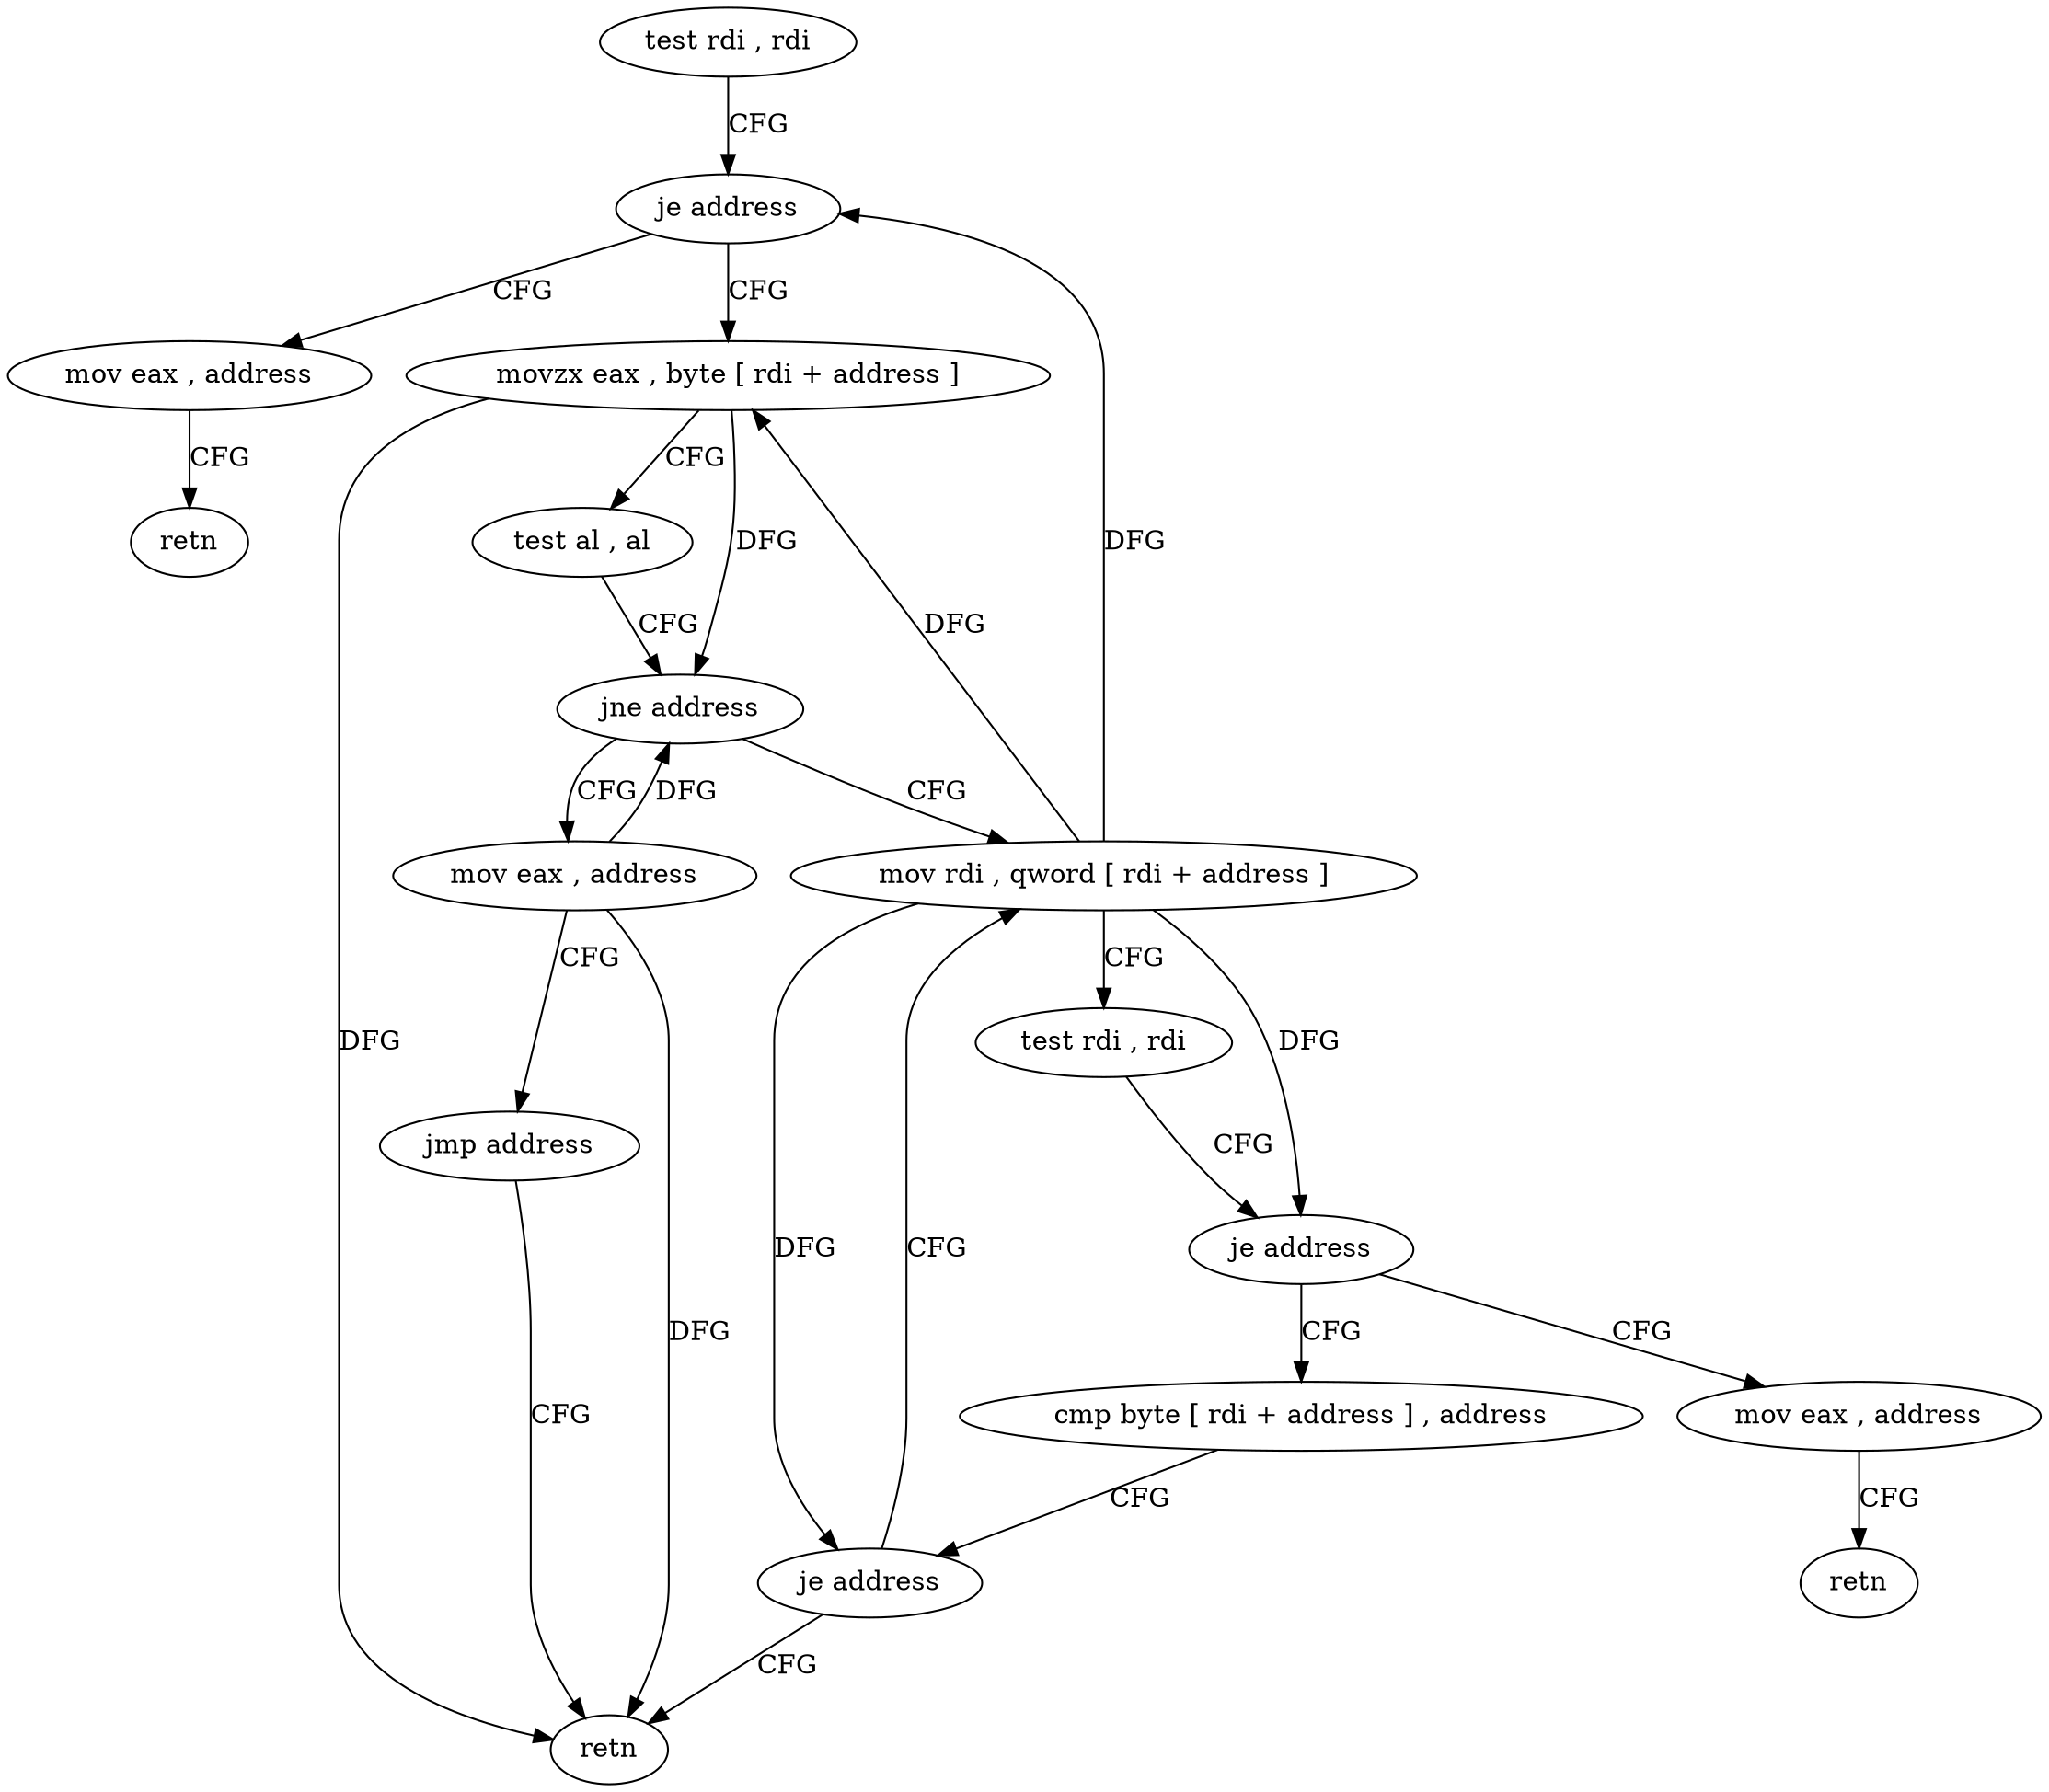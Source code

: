 digraph "func" {
"4230328" [label = "test rdi , rdi" ]
"4230331" [label = "je address" ]
"4230367" [label = "mov eax , address" ]
"4230333" [label = "movzx eax , byte [ rdi + address ]" ]
"4230372" [label = "retn" ]
"4230337" [label = "test al , al" ]
"4230339" [label = "jne address" ]
"4230373" [label = "mov eax , address" ]
"4230341" [label = "mov rdi , qword [ rdi + address ]" ]
"4230378" [label = "jmp address" ]
"4230359" [label = "retn" ]
"4230348" [label = "test rdi , rdi" ]
"4230351" [label = "je address" ]
"4230361" [label = "mov eax , address" ]
"4230353" [label = "cmp byte [ rdi + address ] , address" ]
"4230366" [label = "retn" ]
"4230357" [label = "je address" ]
"4230328" -> "4230331" [ label = "CFG" ]
"4230331" -> "4230367" [ label = "CFG" ]
"4230331" -> "4230333" [ label = "CFG" ]
"4230367" -> "4230372" [ label = "CFG" ]
"4230333" -> "4230337" [ label = "CFG" ]
"4230333" -> "4230339" [ label = "DFG" ]
"4230333" -> "4230359" [ label = "DFG" ]
"4230337" -> "4230339" [ label = "CFG" ]
"4230339" -> "4230373" [ label = "CFG" ]
"4230339" -> "4230341" [ label = "CFG" ]
"4230373" -> "4230378" [ label = "CFG" ]
"4230373" -> "4230339" [ label = "DFG" ]
"4230373" -> "4230359" [ label = "DFG" ]
"4230341" -> "4230348" [ label = "CFG" ]
"4230341" -> "4230331" [ label = "DFG" ]
"4230341" -> "4230333" [ label = "DFG" ]
"4230341" -> "4230351" [ label = "DFG" ]
"4230341" -> "4230357" [ label = "DFG" ]
"4230378" -> "4230359" [ label = "CFG" ]
"4230348" -> "4230351" [ label = "CFG" ]
"4230351" -> "4230361" [ label = "CFG" ]
"4230351" -> "4230353" [ label = "CFG" ]
"4230361" -> "4230366" [ label = "CFG" ]
"4230353" -> "4230357" [ label = "CFG" ]
"4230357" -> "4230341" [ label = "CFG" ]
"4230357" -> "4230359" [ label = "CFG" ]
}
